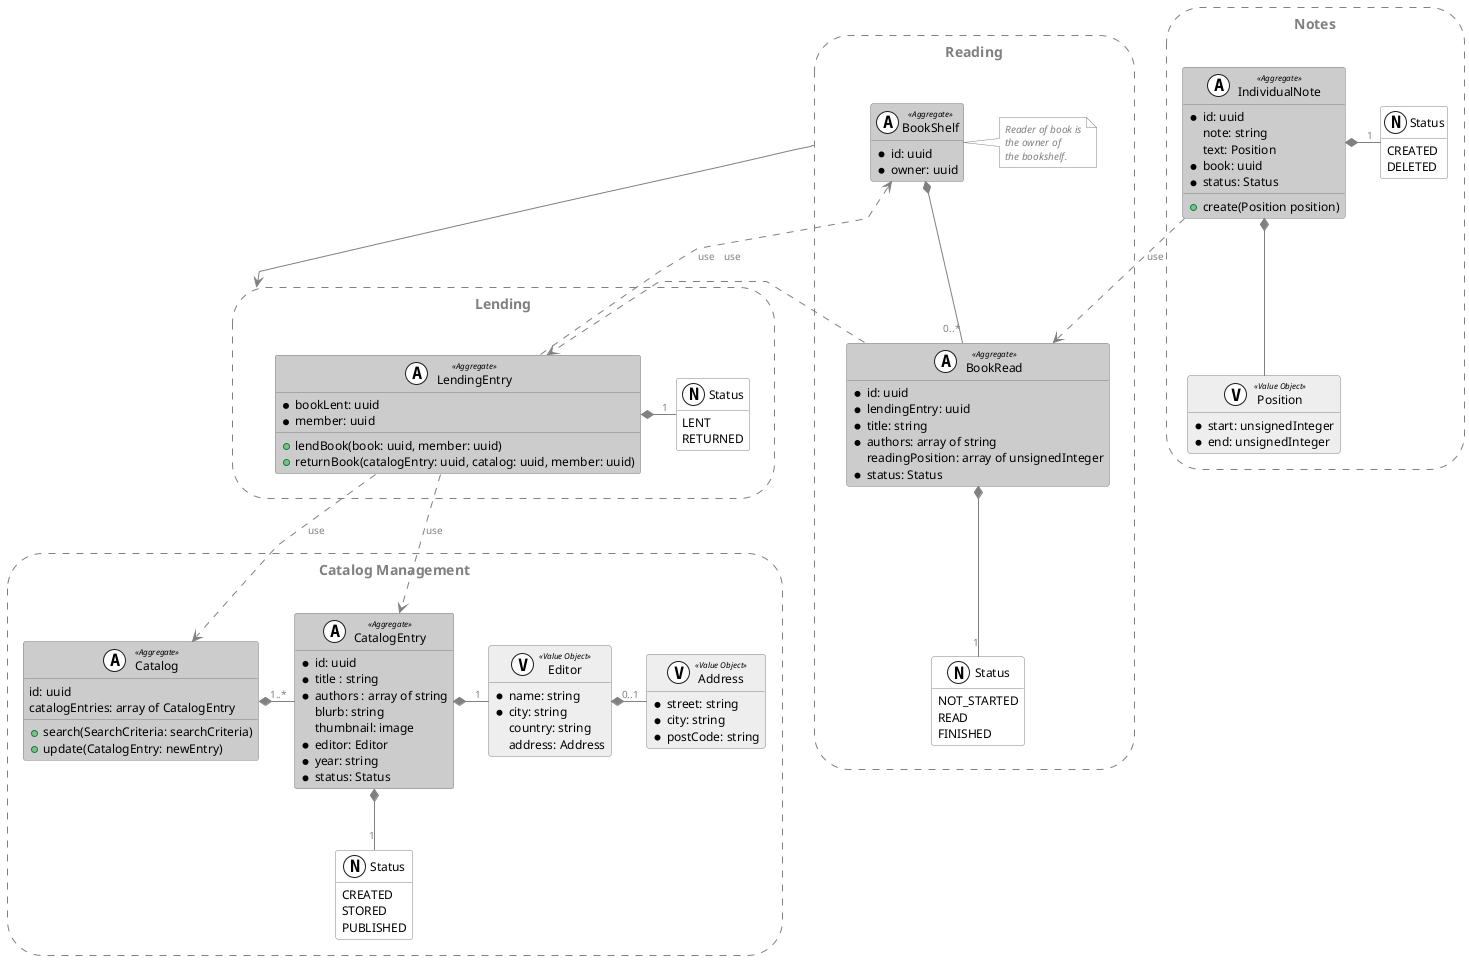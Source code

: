 @startuml
'https://plantuml.com/class-diagram

'left to right direction
top to bottom direction
hide empty members
skinparam linetype polyline
allowmixing


skinparam class {
    backgroundcolor #FFFFFF
    backgroundcolor<<Aggregate>> #CCCCCC
    backgroundcolor<<Entity>> #DDDDDD
    backgroundcolor<<Value Object>> #EEEEEE

    bordercolor grey
    fontcolor black
    fontcolor<<Aggregate>> black
    fontcolor<<Entity>> balck
    fontcolor<<Value Object>> black

    attributefontcolor black
    attributefontsize 12
    attributefontcolor<<Aggregate>> black

    stereotypefontcolor black
    stereotypefontsize 8


}

skinparam arrow {
    color grey
    fontcolor grey
    fontsize 10
}

skinparam storage {
    backgroundcolor white
    bordercolor grey
    borderstyle dashed
    fontcolor grey
}

skinparam note {
    backgroundcolor white
    fontcolor grey
    fontstyle italic
    fontsize 10
    bordercolor grey

}

storage "Catalog Management" as catalogBoundedContext  {
    class "Catalog" as catalog <<(A,#FFFFFF) Aggregate>> {
        id: uuid
        catalogEntries: array of CatalogEntry
        + search(SearchCriteria: searchCriteria)
        + update(CatalogEntry: newEntry)
    }

    class "CatalogEntry" as catalogEntry <<(A, #FFFFFF) Aggregate>> {
        * id: uuid
        * title : string
        * authors : array of string
        blurb: string
        thumbnail: image
        * editor: Editor
        * year: string
        * status: Status
    }

    class "Editor" as editor <<(V, #FFFFFF) Value Object>> {
        * name: string
        * city: string
        country: string
        address: Address
    }

    class "Address" as address <<V, #FFFFFF) Value Object>> {
        * street: string
        * city: string
        * postCode: string
    }

    enum "Status" as statusCatalogEntry <<(N,#FFFFFF)>> {
        CREATED
        STORED
        PUBLISHED
    }

    catalog *-"1..*" catalogEntry
    catalogEntry *-"1" editor
    editor *-"0..1" address
    catalogEntry *--"1" statusCatalogEntry
}

storage Notes {
    class "IndividualNote" as individualNote <<(A, #FFFFFF) Aggregate>> {
        * id: uuid
        note: string
        text: Position
        * book: uuid
        * status: Status
        + create(Position position)
    }

    class "Position" as position <<(V, #FFFFFF) Value Object>> {
        * start: unsignedInteger
        * end: unsignedInteger
    }

    enum "Status" as statusNote <<(N, FFFFFF)>> {
        CREATED
        DELETED
    }

    individualNote *-down- position
    individualNote *-"1" statusNote

}

storage Reading {
    class "BookRead" as bookRead <<(A, #FFFFFF) Aggregate>> {
        *id: uuid
        *lendingEntry: uuid
        *title: string
        *authors: array of string
        readingPosition: array of unsignedInteger
        * status: Status
    }

    class "BookShelf" as bookShelf <<(A, #FFFFFF) Aggregate>> {
        * id: uuid
        * owner: uuid
    }

    note right  {
        Reader of book is
        the owner of
        the bookshelf.
    }

    enum "Status" as statusBookRead <<(N, #FFFFFF)>> {
        NOT_STARTED
        READ
        FINISHED
    }

    bookShelf *--"0..*" bookRead
    bookRead *--"1" statusBookRead

}

storage Lending {
    class "LendingEntry" as lendingEntry <<(A, #FFFFFF) Aggregate>>{
        * bookLent: uuid
        * member: uuid
        + lendBook(book: uuid, member: uuid)
        + returnBook(catalogEntry: uuid, catalog: uuid, member: uuid)
    }

    enum "Status" as statusLending <<(N, #FFFFFF)>> {
        LENT
        RETURNED
    }

    lendingEntry *-"1" statusLending
}

individualNote ..> bookRead : use
bookRead ..> lendingEntry : use
lendingEntry ..> catalogEntry : use
lendingEntry ..> catalog : use
lendingEntry ..> bookShelf : use

' Layout
Reading -down-> Lending

@enduml